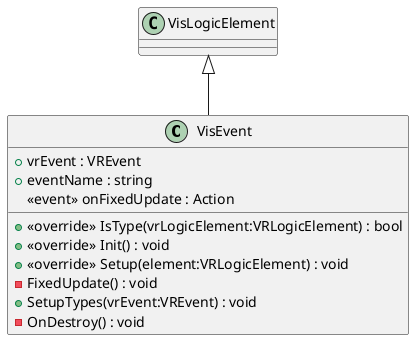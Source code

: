 @startuml
class VisEvent {
    + vrEvent : VREvent
    + eventName : string
     <<event>> onFixedUpdate : Action 
    + <<override>> IsType(vrLogicElement:VRLogicElement) : bool
    + <<override>> Init() : void
    + <<override>> Setup(element:VRLogicElement) : void
    - FixedUpdate() : void
    + SetupTypes(vrEvent:VREvent) : void
    - OnDestroy() : void
}
VisLogicElement <|-- VisEvent
@enduml
